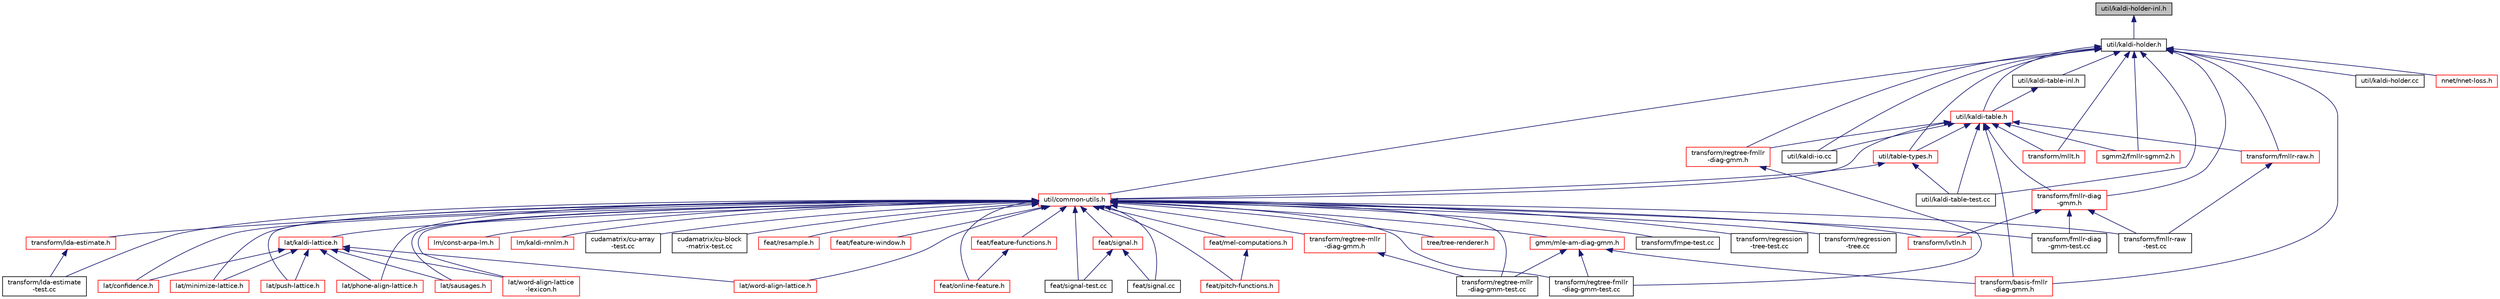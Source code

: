 digraph "util/kaldi-holder-inl.h"
{
  edge [fontname="Helvetica",fontsize="10",labelfontname="Helvetica",labelfontsize="10"];
  node [fontname="Helvetica",fontsize="10",shape=record];
  Node38 [label="util/kaldi-holder-inl.h",height=0.2,width=0.4,color="black", fillcolor="grey75", style="filled", fontcolor="black"];
  Node38 -> Node39 [dir="back",color="midnightblue",fontsize="10",style="solid",fontname="Helvetica"];
  Node39 [label="util/kaldi-holder.h",height=0.2,width=0.4,color="black", fillcolor="white", style="filled",URL="$kaldi-holder_8h.html"];
  Node39 -> Node40 [dir="back",color="midnightblue",fontsize="10",style="solid",fontname="Helvetica"];
  Node40 [label="util/common-utils.h",height=0.2,width=0.4,color="red", fillcolor="white", style="filled",URL="$common-utils_8h.html"];
  Node40 -> Node41 [dir="back",color="midnightblue",fontsize="10",style="solid",fontname="Helvetica"];
  Node41 [label="feat/resample.h",height=0.2,width=0.4,color="red", fillcolor="white", style="filled",URL="$resample_8h.html",tooltip="] "];
  Node40 -> Node72 [dir="back",color="midnightblue",fontsize="10",style="solid",fontname="Helvetica"];
  Node72 [label="feat/feature-window.h",height=0.2,width=0.4,color="red", fillcolor="white", style="filled",URL="$feature-window_8h.html"];
  Node40 -> Node82 [dir="back",color="midnightblue",fontsize="10",style="solid",fontname="Helvetica"];
  Node82 [label="feat/feature-functions.h",height=0.2,width=0.4,color="red", fillcolor="white", style="filled",URL="$feature-functions_8h.html"];
  Node82 -> Node47 [dir="back",color="midnightblue",fontsize="10",style="solid",fontname="Helvetica"];
  Node47 [label="feat/online-feature.h",height=0.2,width=0.4,color="red", fillcolor="white", style="filled",URL="$online-feature_8h.html"];
  Node40 -> Node93 [dir="back",color="midnightblue",fontsize="10",style="solid",fontname="Helvetica"];
  Node93 [label="feat/mel-computations.h",height=0.2,width=0.4,color="red", fillcolor="white", style="filled",URL="$mel-computations_8h.html"];
  Node93 -> Node94 [dir="back",color="midnightblue",fontsize="10",style="solid",fontname="Helvetica"];
  Node94 [label="feat/pitch-functions.h",height=0.2,width=0.4,color="red", fillcolor="white", style="filled",URL="$pitch-functions_8h.html"];
  Node40 -> Node47 [dir="back",color="midnightblue",fontsize="10",style="solid",fontname="Helvetica"];
  Node40 -> Node94 [dir="back",color="midnightblue",fontsize="10",style="solid",fontname="Helvetica"];
  Node40 -> Node98 [dir="back",color="midnightblue",fontsize="10",style="solid",fontname="Helvetica"];
  Node98 [label="feat/signal-test.cc",height=0.2,width=0.4,color="black", fillcolor="white", style="filled",URL="$signal-test_8cc.html"];
  Node40 -> Node99 [dir="back",color="midnightblue",fontsize="10",style="solid",fontname="Helvetica"];
  Node99 [label="feat/signal.h",height=0.2,width=0.4,color="red", fillcolor="white", style="filled",URL="$signal_8h.html"];
  Node99 -> Node98 [dir="back",color="midnightblue",fontsize="10",style="solid",fontname="Helvetica"];
  Node99 -> Node100 [dir="back",color="midnightblue",fontsize="10",style="solid",fontname="Helvetica"];
  Node100 [label="feat/signal.cc",height=0.2,width=0.4,color="black", fillcolor="white", style="filled",URL="$signal_8cc.html"];
  Node40 -> Node100 [dir="back",color="midnightblue",fontsize="10",style="solid",fontname="Helvetica"];
  Node40 -> Node103 [dir="back",color="midnightblue",fontsize="10",style="solid",fontname="Helvetica"];
  Node103 [label="tree/tree-renderer.h",height=0.2,width=0.4,color="red", fillcolor="white", style="filled",URL="$tree-renderer_8h.html"];
  Node40 -> Node106 [dir="back",color="midnightblue",fontsize="10",style="solid",fontname="Helvetica"];
  Node106 [label="transform/regtree-mllr\l-diag-gmm.h",height=0.2,width=0.4,color="red", fillcolor="white", style="filled",URL="$regtree-mllr-diag-gmm_8h.html"];
  Node106 -> Node122 [dir="back",color="midnightblue",fontsize="10",style="solid",fontname="Helvetica"];
  Node122 [label="transform/regtree-mllr\l-diag-gmm-test.cc",height=0.2,width=0.4,color="black", fillcolor="white", style="filled",URL="$regtree-mllr-diag-gmm-test_8cc.html"];
  Node40 -> Node125 [dir="back",color="midnightblue",fontsize="10",style="solid",fontname="Helvetica"];
  Node125 [label="gmm/mle-am-diag-gmm.h",height=0.2,width=0.4,color="red", fillcolor="white", style="filled",URL="$mle-am-diag-gmm_8h.html"];
  Node125 -> Node139 [dir="back",color="midnightblue",fontsize="10",style="solid",fontname="Helvetica"];
  Node139 [label="transform/basis-fmllr\l-diag-gmm.h",height=0.2,width=0.4,color="red", fillcolor="white", style="filled",URL="$basis-fmllr-diag-gmm_8h.html"];
  Node125 -> Node154 [dir="back",color="midnightblue",fontsize="10",style="solid",fontname="Helvetica"];
  Node154 [label="transform/regtree-fmllr\l-diag-gmm-test.cc",height=0.2,width=0.4,color="black", fillcolor="white", style="filled",URL="$regtree-fmllr-diag-gmm-test_8cc.html"];
  Node125 -> Node122 [dir="back",color="midnightblue",fontsize="10",style="solid",fontname="Helvetica"];
  Node40 -> Node168 [dir="back",color="midnightblue",fontsize="10",style="solid",fontname="Helvetica"];
  Node168 [label="transform/fmllr-diag\l-gmm-test.cc",height=0.2,width=0.4,color="black", fillcolor="white", style="filled",URL="$fmllr-diag-gmm-test_8cc.html"];
  Node40 -> Node169 [dir="back",color="midnightblue",fontsize="10",style="solid",fontname="Helvetica"];
  Node169 [label="transform/fmllr-raw\l-test.cc",height=0.2,width=0.4,color="black", fillcolor="white", style="filled",URL="$fmllr-raw-test_8cc.html"];
  Node40 -> Node146 [dir="back",color="midnightblue",fontsize="10",style="solid",fontname="Helvetica"];
  Node146 [label="transform/fmpe-test.cc",height=0.2,width=0.4,color="black", fillcolor="white", style="filled",URL="$fmpe-test_8cc.html"];
  Node40 -> Node170 [dir="back",color="midnightblue",fontsize="10",style="solid",fontname="Helvetica"];
  Node170 [label="transform/lda-estimate.h",height=0.2,width=0.4,color="red", fillcolor="white", style="filled",URL="$lda-estimate_8h.html"];
  Node170 -> Node171 [dir="back",color="midnightblue",fontsize="10",style="solid",fontname="Helvetica"];
  Node171 [label="transform/lda-estimate\l-test.cc",height=0.2,width=0.4,color="black", fillcolor="white", style="filled",URL="$lda-estimate-test_8cc.html"];
  Node40 -> Node171 [dir="back",color="midnightblue",fontsize="10",style="solid",fontname="Helvetica"];
  Node40 -> Node181 [dir="back",color="midnightblue",fontsize="10",style="solid",fontname="Helvetica"];
  Node181 [label="transform/lvtln.h",height=0.2,width=0.4,color="red", fillcolor="white", style="filled",URL="$lvtln_8h.html"];
  Node40 -> Node187 [dir="back",color="midnightblue",fontsize="10",style="solid",fontname="Helvetica"];
  Node187 [label="transform/regression\l-tree-test.cc",height=0.2,width=0.4,color="black", fillcolor="white", style="filled",URL="$regression-tree-test_8cc.html"];
  Node40 -> Node188 [dir="back",color="midnightblue",fontsize="10",style="solid",fontname="Helvetica"];
  Node188 [label="transform/regression\l-tree.cc",height=0.2,width=0.4,color="black", fillcolor="white", style="filled",URL="$regression-tree_8cc.html"];
  Node40 -> Node154 [dir="back",color="midnightblue",fontsize="10",style="solid",fontname="Helvetica"];
  Node40 -> Node122 [dir="back",color="midnightblue",fontsize="10",style="solid",fontname="Helvetica"];
  Node40 -> Node189 [dir="back",color="midnightblue",fontsize="10",style="solid",fontname="Helvetica"];
  Node189 [label="lat/kaldi-lattice.h",height=0.2,width=0.4,color="red", fillcolor="white", style="filled",URL="$kaldi-lattice_8h.html"];
  Node189 -> Node319 [dir="back",color="midnightblue",fontsize="10",style="solid",fontname="Helvetica"];
  Node319 [label="lat/confidence.h",height=0.2,width=0.4,color="red", fillcolor="white", style="filled",URL="$confidence_8h.html"];
  Node189 -> Node320 [dir="back",color="midnightblue",fontsize="10",style="solid",fontname="Helvetica"];
  Node320 [label="lat/minimize-lattice.h",height=0.2,width=0.4,color="red", fillcolor="white", style="filled",URL="$minimize-lattice_8h.html"];
  Node189 -> Node324 [dir="back",color="midnightblue",fontsize="10",style="solid",fontname="Helvetica"];
  Node324 [label="lat/push-lattice.h",height=0.2,width=0.4,color="red", fillcolor="white", style="filled",URL="$push-lattice_8h.html"];
  Node189 -> Node330 [dir="back",color="midnightblue",fontsize="10",style="solid",fontname="Helvetica"];
  Node330 [label="lat/phone-align-lattice.h",height=0.2,width=0.4,color="red", fillcolor="white", style="filled",URL="$phone-align-lattice_8h.html"];
  Node189 -> Node332 [dir="back",color="midnightblue",fontsize="10",style="solid",fontname="Helvetica"];
  Node332 [label="lat/sausages.h",height=0.2,width=0.4,color="red", fillcolor="white", style="filled",URL="$sausages_8h.html"];
  Node189 -> Node335 [dir="back",color="midnightblue",fontsize="10",style="solid",fontname="Helvetica"];
  Node335 [label="lat/word-align-lattice\l-lexicon.h",height=0.2,width=0.4,color="red", fillcolor="white", style="filled",URL="$word-align-lattice-lexicon_8h.html"];
  Node189 -> Node336 [dir="back",color="midnightblue",fontsize="10",style="solid",fontname="Helvetica"];
  Node336 [label="lat/word-align-lattice.h",height=0.2,width=0.4,color="red", fillcolor="white", style="filled",URL="$word-align-lattice_8h.html"];
  Node40 -> Node421 [dir="back",color="midnightblue",fontsize="10",style="solid",fontname="Helvetica"];
  Node421 [label="lm/const-arpa-lm.h",height=0.2,width=0.4,color="red", fillcolor="white", style="filled",URL="$const-arpa-lm_8h.html"];
  Node40 -> Node423 [dir="back",color="midnightblue",fontsize="10",style="solid",fontname="Helvetica"];
  Node423 [label="lm/kaldi-rnnlm.h",height=0.2,width=0.4,color="red", fillcolor="white", style="filled",URL="$kaldi-rnnlm_8h.html"];
  Node40 -> Node319 [dir="back",color="midnightblue",fontsize="10",style="solid",fontname="Helvetica"];
  Node40 -> Node320 [dir="back",color="midnightblue",fontsize="10",style="solid",fontname="Helvetica"];
  Node40 -> Node324 [dir="back",color="midnightblue",fontsize="10",style="solid",fontname="Helvetica"];
  Node40 -> Node330 [dir="back",color="midnightblue",fontsize="10",style="solid",fontname="Helvetica"];
  Node40 -> Node332 [dir="back",color="midnightblue",fontsize="10",style="solid",fontname="Helvetica"];
  Node40 -> Node335 [dir="back",color="midnightblue",fontsize="10",style="solid",fontname="Helvetica"];
  Node40 -> Node336 [dir="back",color="midnightblue",fontsize="10",style="solid",fontname="Helvetica"];
  Node40 -> Node425 [dir="back",color="midnightblue",fontsize="10",style="solid",fontname="Helvetica"];
  Node425 [label="cudamatrix/cu-array\l-test.cc",height=0.2,width=0.4,color="black", fillcolor="white", style="filled",URL="$cu-array-test_8cc.html"];
  Node40 -> Node426 [dir="back",color="midnightblue",fontsize="10",style="solid",fontname="Helvetica"];
  Node426 [label="cudamatrix/cu-block\l-matrix-test.cc",height=0.2,width=0.4,color="black", fillcolor="white", style="filled",URL="$cu-block-matrix-test_8cc.html"];
  Node39 -> Node819 [dir="back",color="midnightblue",fontsize="10",style="solid",fontname="Helvetica"];
  Node819 [label="util/kaldi-table.h",height=0.2,width=0.4,color="red", fillcolor="white", style="filled",URL="$kaldi-table_8h.html"];
  Node819 -> Node40 [dir="back",color="midnightblue",fontsize="10",style="solid",fontname="Helvetica"];
  Node819 -> Node820 [dir="back",color="midnightblue",fontsize="10",style="solid",fontname="Helvetica"];
  Node820 [label="util/table-types.h",height=0.2,width=0.4,color="red", fillcolor="white", style="filled",URL="$table-types_8h.html"];
  Node820 -> Node40 [dir="back",color="midnightblue",fontsize="10",style="solid",fontname="Helvetica"];
  Node820 -> Node821 [dir="back",color="midnightblue",fontsize="10",style="solid",fontname="Helvetica"];
  Node821 [label="util/kaldi-table-test.cc",height=0.2,width=0.4,color="black", fillcolor="white", style="filled",URL="$kaldi-table-test_8cc.html"];
  Node819 -> Node838 [dir="back",color="midnightblue",fontsize="10",style="solid",fontname="Helvetica"];
  Node838 [label="util/kaldi-io.cc",height=0.2,width=0.4,color="black", fillcolor="white", style="filled",URL="$kaldi-io_8cc.html"];
  Node819 -> Node821 [dir="back",color="midnightblue",fontsize="10",style="solid",fontname="Helvetica"];
  Node819 -> Node840 [dir="back",color="midnightblue",fontsize="10",style="solid",fontname="Helvetica"];
  Node840 [label="transform/regtree-fmllr\l-diag-gmm.h",height=0.2,width=0.4,color="red", fillcolor="white", style="filled",URL="$regtree-fmllr-diag-gmm_8h.html"];
  Node840 -> Node154 [dir="back",color="midnightblue",fontsize="10",style="solid",fontname="Helvetica"];
  Node819 -> Node842 [dir="back",color="midnightblue",fontsize="10",style="solid",fontname="Helvetica"];
  Node842 [label="transform/fmllr-diag\l-gmm.h",height=0.2,width=0.4,color="red", fillcolor="white", style="filled",URL="$fmllr-diag-gmm_8h.html"];
  Node842 -> Node168 [dir="back",color="midnightblue",fontsize="10",style="solid",fontname="Helvetica"];
  Node842 -> Node169 [dir="back",color="midnightblue",fontsize="10",style="solid",fontname="Helvetica"];
  Node842 -> Node181 [dir="back",color="midnightblue",fontsize="10",style="solid",fontname="Helvetica"];
  Node819 -> Node139 [dir="back",color="midnightblue",fontsize="10",style="solid",fontname="Helvetica"];
  Node819 -> Node845 [dir="back",color="midnightblue",fontsize="10",style="solid",fontname="Helvetica"];
  Node845 [label="transform/fmllr-raw.h",height=0.2,width=0.4,color="red", fillcolor="white", style="filled",URL="$fmllr-raw_8h.html"];
  Node845 -> Node169 [dir="back",color="midnightblue",fontsize="10",style="solid",fontname="Helvetica"];
  Node819 -> Node874 [dir="back",color="midnightblue",fontsize="10",style="solid",fontname="Helvetica"];
  Node874 [label="transform/mllt.h",height=0.2,width=0.4,color="red", fillcolor="white", style="filled",URL="$mllt_8h.html"];
  Node819 -> Node836 [dir="back",color="midnightblue",fontsize="10",style="solid",fontname="Helvetica"];
  Node836 [label="sgmm2/fmllr-sgmm2.h",height=0.2,width=0.4,color="red", fillcolor="white", style="filled",URL="$fmllr-sgmm2_8h.html"];
  Node39 -> Node876 [dir="back",color="midnightblue",fontsize="10",style="solid",fontname="Helvetica"];
  Node876 [label="util/kaldi-table-inl.h",height=0.2,width=0.4,color="black", fillcolor="white", style="filled",URL="$kaldi-table-inl_8h.html"];
  Node876 -> Node819 [dir="back",color="midnightblue",fontsize="10",style="solid",fontname="Helvetica"];
  Node39 -> Node820 [dir="back",color="midnightblue",fontsize="10",style="solid",fontname="Helvetica"];
  Node39 -> Node877 [dir="back",color="midnightblue",fontsize="10",style="solid",fontname="Helvetica"];
  Node877 [label="util/kaldi-holder.cc",height=0.2,width=0.4,color="black", fillcolor="white", style="filled",URL="$kaldi-holder_8cc.html"];
  Node39 -> Node838 [dir="back",color="midnightblue",fontsize="10",style="solid",fontname="Helvetica"];
  Node39 -> Node821 [dir="back",color="midnightblue",fontsize="10",style="solid",fontname="Helvetica"];
  Node39 -> Node840 [dir="back",color="midnightblue",fontsize="10",style="solid",fontname="Helvetica"];
  Node39 -> Node842 [dir="back",color="midnightblue",fontsize="10",style="solid",fontname="Helvetica"];
  Node39 -> Node139 [dir="back",color="midnightblue",fontsize="10",style="solid",fontname="Helvetica"];
  Node39 -> Node845 [dir="back",color="midnightblue",fontsize="10",style="solid",fontname="Helvetica"];
  Node39 -> Node874 [dir="back",color="midnightblue",fontsize="10",style="solid",fontname="Helvetica"];
  Node39 -> Node872 [dir="back",color="midnightblue",fontsize="10",style="solid",fontname="Helvetica"];
  Node872 [label="nnet/nnet-loss.h",height=0.2,width=0.4,color="red", fillcolor="white", style="filled",URL="$nnet-loss_8h.html"];
  Node39 -> Node836 [dir="back",color="midnightblue",fontsize="10",style="solid",fontname="Helvetica"];
}
